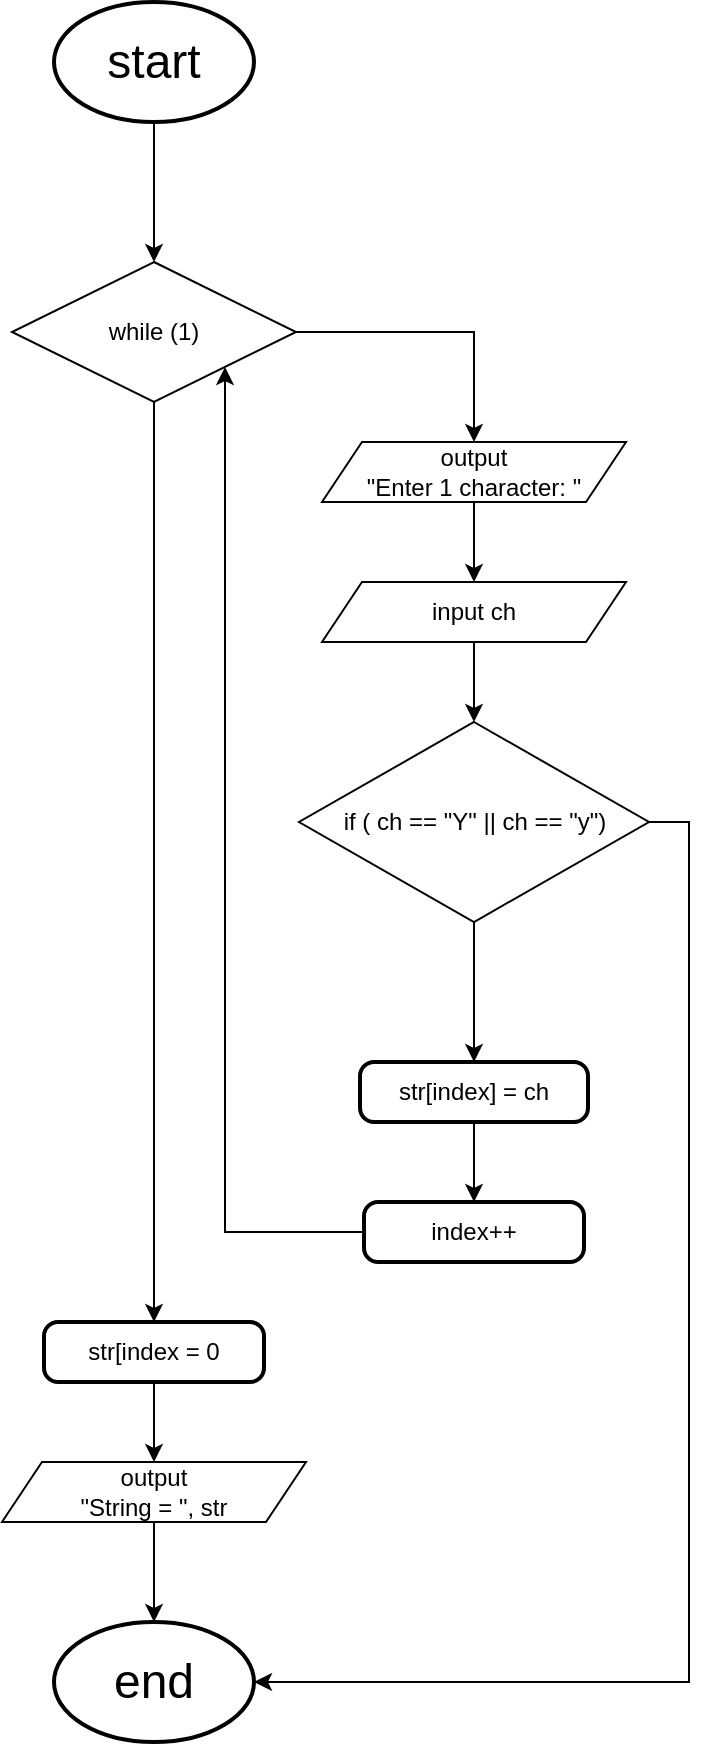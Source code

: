 <mxfile version="25.0.3">
  <diagram name="Page-1" id="vfhK7bxN0PIkhzFeOqWD">
    <mxGraphModel dx="1687" dy="878" grid="1" gridSize="10" guides="1" tooltips="1" connect="1" arrows="1" fold="1" page="1" pageScale="1" pageWidth="850" pageHeight="1100" math="0" shadow="0">
      <root>
        <mxCell id="0" />
        <mxCell id="1" parent="0" />
        <mxCell id="F-aMcXEgsV6WUkbO-tS6-7" style="edgeStyle=orthogonalEdgeStyle;rounded=0;orthogonalLoop=1;jettySize=auto;html=1;entryX=0.5;entryY=0;entryDx=0;entryDy=0;" edge="1" parent="1" source="F-aMcXEgsV6WUkbO-tS6-1" target="F-aMcXEgsV6WUkbO-tS6-4">
          <mxGeometry relative="1" as="geometry" />
        </mxCell>
        <mxCell id="F-aMcXEgsV6WUkbO-tS6-1" value="&lt;font style=&quot;font-size: 24px;&quot;&gt;start&lt;/font&gt;" style="strokeWidth=2;html=1;shape=mxgraph.flowchart.start_1;whiteSpace=wrap;" vertex="1" parent="1">
          <mxGeometry x="396" y="80" width="100" height="60" as="geometry" />
        </mxCell>
        <mxCell id="F-aMcXEgsV6WUkbO-tS6-2" value="&lt;font style=&quot;font-size: 24px;&quot;&gt;end&lt;/font&gt;" style="strokeWidth=2;html=1;shape=mxgraph.flowchart.start_1;whiteSpace=wrap;" vertex="1" parent="1">
          <mxGeometry x="396" y="890" width="100" height="60" as="geometry" />
        </mxCell>
        <mxCell id="F-aMcXEgsV6WUkbO-tS6-8" style="edgeStyle=orthogonalEdgeStyle;rounded=0;orthogonalLoop=1;jettySize=auto;html=1;entryX=0.5;entryY=0;entryDx=0;entryDy=0;" edge="1" parent="1" source="F-aMcXEgsV6WUkbO-tS6-3" target="F-aMcXEgsV6WUkbO-tS6-5">
          <mxGeometry relative="1" as="geometry" />
        </mxCell>
        <mxCell id="F-aMcXEgsV6WUkbO-tS6-3" value="output&lt;div&gt;&quot;Enter 1 character: &quot;&lt;/div&gt;" style="shape=parallelogram;perimeter=parallelogramPerimeter;whiteSpace=wrap;html=1;fixedSize=1;" vertex="1" parent="1">
          <mxGeometry x="530" y="300" width="152" height="30" as="geometry" />
        </mxCell>
        <mxCell id="F-aMcXEgsV6WUkbO-tS6-6" style="edgeStyle=orthogonalEdgeStyle;rounded=0;orthogonalLoop=1;jettySize=auto;html=1;entryX=0.5;entryY=0;entryDx=0;entryDy=0;" edge="1" parent="1" source="F-aMcXEgsV6WUkbO-tS6-4" target="F-aMcXEgsV6WUkbO-tS6-3">
          <mxGeometry relative="1" as="geometry" />
        </mxCell>
        <mxCell id="F-aMcXEgsV6WUkbO-tS6-22" style="edgeStyle=orthogonalEdgeStyle;rounded=0;orthogonalLoop=1;jettySize=auto;html=1;entryX=0.5;entryY=0;entryDx=0;entryDy=0;" edge="1" parent="1" source="F-aMcXEgsV6WUkbO-tS6-4" target="F-aMcXEgsV6WUkbO-tS6-21">
          <mxGeometry relative="1" as="geometry" />
        </mxCell>
        <mxCell id="F-aMcXEgsV6WUkbO-tS6-4" value="while (1)" style="rhombus;whiteSpace=wrap;html=1;" vertex="1" parent="1">
          <mxGeometry x="375" y="210" width="142" height="70" as="geometry" />
        </mxCell>
        <mxCell id="F-aMcXEgsV6WUkbO-tS6-11" style="edgeStyle=orthogonalEdgeStyle;rounded=0;orthogonalLoop=1;jettySize=auto;html=1;entryX=0.5;entryY=0;entryDx=0;entryDy=0;" edge="1" parent="1" source="F-aMcXEgsV6WUkbO-tS6-5" target="F-aMcXEgsV6WUkbO-tS6-10">
          <mxGeometry relative="1" as="geometry" />
        </mxCell>
        <mxCell id="F-aMcXEgsV6WUkbO-tS6-5" value="input ch" style="shape=parallelogram;perimeter=parallelogramPerimeter;whiteSpace=wrap;html=1;fixedSize=1;" vertex="1" parent="1">
          <mxGeometry x="530" y="370" width="152" height="30" as="geometry" />
        </mxCell>
        <mxCell id="F-aMcXEgsV6WUkbO-tS6-18" style="edgeStyle=orthogonalEdgeStyle;rounded=0;orthogonalLoop=1;jettySize=auto;html=1;entryX=0.5;entryY=0;entryDx=0;entryDy=0;" edge="1" parent="1" source="F-aMcXEgsV6WUkbO-tS6-10" target="F-aMcXEgsV6WUkbO-tS6-16">
          <mxGeometry relative="1" as="geometry" />
        </mxCell>
        <mxCell id="F-aMcXEgsV6WUkbO-tS6-10" value="if ( ch == &quot;Y&quot; || ch == &quot;y&quot;)" style="rhombus;whiteSpace=wrap;html=1;" vertex="1" parent="1">
          <mxGeometry x="518.5" y="440" width="175" height="100" as="geometry" />
        </mxCell>
        <mxCell id="F-aMcXEgsV6WUkbO-tS6-15" style="edgeStyle=orthogonalEdgeStyle;rounded=0;orthogonalLoop=1;jettySize=auto;html=1;entryX=1;entryY=0.5;entryDx=0;entryDy=0;entryPerimeter=0;exitX=1;exitY=0.5;exitDx=0;exitDy=0;" edge="1" parent="1" source="F-aMcXEgsV6WUkbO-tS6-10" target="F-aMcXEgsV6WUkbO-tS6-2">
          <mxGeometry relative="1" as="geometry" />
        </mxCell>
        <mxCell id="F-aMcXEgsV6WUkbO-tS6-19" value="" style="edgeStyle=orthogonalEdgeStyle;rounded=0;orthogonalLoop=1;jettySize=auto;html=1;" edge="1" parent="1" source="F-aMcXEgsV6WUkbO-tS6-16" target="F-aMcXEgsV6WUkbO-tS6-17">
          <mxGeometry relative="1" as="geometry" />
        </mxCell>
        <mxCell id="F-aMcXEgsV6WUkbO-tS6-16" value="str[index] = ch" style="rounded=1;whiteSpace=wrap;html=1;absoluteArcSize=1;arcSize=14;strokeWidth=2;" vertex="1" parent="1">
          <mxGeometry x="549" y="610" width="114" height="30" as="geometry" />
        </mxCell>
        <mxCell id="F-aMcXEgsV6WUkbO-tS6-20" style="edgeStyle=orthogonalEdgeStyle;rounded=0;orthogonalLoop=1;jettySize=auto;html=1;entryX=1;entryY=1;entryDx=0;entryDy=0;" edge="1" parent="1" source="F-aMcXEgsV6WUkbO-tS6-17" target="F-aMcXEgsV6WUkbO-tS6-4">
          <mxGeometry relative="1" as="geometry" />
        </mxCell>
        <mxCell id="F-aMcXEgsV6WUkbO-tS6-17" value="index++" style="rounded=1;whiteSpace=wrap;html=1;absoluteArcSize=1;arcSize=14;strokeWidth=2;" vertex="1" parent="1">
          <mxGeometry x="551" y="680" width="110" height="30" as="geometry" />
        </mxCell>
        <mxCell id="F-aMcXEgsV6WUkbO-tS6-24" style="edgeStyle=orthogonalEdgeStyle;rounded=0;orthogonalLoop=1;jettySize=auto;html=1;entryX=0.5;entryY=0;entryDx=0;entryDy=0;" edge="1" parent="1" source="F-aMcXEgsV6WUkbO-tS6-21" target="F-aMcXEgsV6WUkbO-tS6-23">
          <mxGeometry relative="1" as="geometry" />
        </mxCell>
        <mxCell id="F-aMcXEgsV6WUkbO-tS6-21" value="str[index = 0" style="rounded=1;whiteSpace=wrap;html=1;absoluteArcSize=1;arcSize=14;strokeWidth=2;" vertex="1" parent="1">
          <mxGeometry x="391" y="740" width="110" height="30" as="geometry" />
        </mxCell>
        <mxCell id="F-aMcXEgsV6WUkbO-tS6-23" value="output&lt;div&gt;&quot;String = &quot;, str&lt;/div&gt;" style="shape=parallelogram;perimeter=parallelogramPerimeter;whiteSpace=wrap;html=1;fixedSize=1;" vertex="1" parent="1">
          <mxGeometry x="370" y="810" width="152" height="30" as="geometry" />
        </mxCell>
        <mxCell id="F-aMcXEgsV6WUkbO-tS6-25" style="edgeStyle=orthogonalEdgeStyle;rounded=0;orthogonalLoop=1;jettySize=auto;html=1;entryX=0.5;entryY=0;entryDx=0;entryDy=0;entryPerimeter=0;" edge="1" parent="1" source="F-aMcXEgsV6WUkbO-tS6-23" target="F-aMcXEgsV6WUkbO-tS6-2">
          <mxGeometry relative="1" as="geometry" />
        </mxCell>
      </root>
    </mxGraphModel>
  </diagram>
</mxfile>
